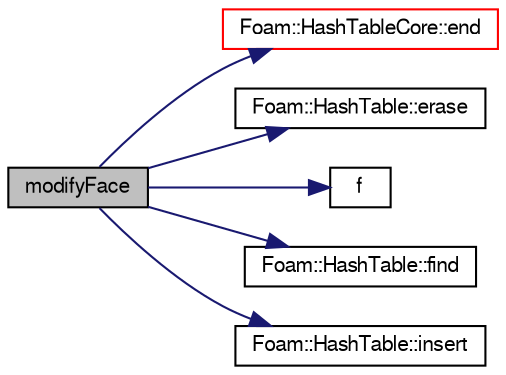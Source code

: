 digraph "modifyFace"
{
  bgcolor="transparent";
  edge [fontname="FreeSans",fontsize="10",labelfontname="FreeSans",labelfontsize="10"];
  node [fontname="FreeSans",fontsize="10",shape=record];
  rankdir="LR";
  Node2180 [label="modifyFace",height=0.2,width=0.4,color="black", fillcolor="grey75", style="filled", fontcolor="black"];
  Node2180 -> Node2181 [color="midnightblue",fontsize="10",style="solid",fontname="FreeSans"];
  Node2181 [label="Foam::HashTableCore::end",height=0.2,width=0.4,color="red",URL="$a25706.html#a540580a296c0ff351686ceb4f27b6fe6",tooltip="iteratorEnd set to beyond the end of any HashTable "];
  Node2180 -> Node2189 [color="midnightblue",fontsize="10",style="solid",fontname="FreeSans"];
  Node2189 [label="Foam::HashTable::erase",height=0.2,width=0.4,color="black",URL="$a25702.html#a12d8ea138d4886b42bc135cd082652c7",tooltip="Erase a hashedEntry specified by given iterator. "];
  Node2180 -> Node2190 [color="midnightblue",fontsize="10",style="solid",fontname="FreeSans"];
  Node2190 [label="f",height=0.2,width=0.4,color="black",URL="$a17900.html#a888be93833ac7a23170555c69c690288"];
  Node2180 -> Node2191 [color="midnightblue",fontsize="10",style="solid",fontname="FreeSans"];
  Node2191 [label="Foam::HashTable::find",height=0.2,width=0.4,color="black",URL="$a25702.html#a76b2c74ebd9f33fa9f76261b027ffc11",tooltip="Find and return an iterator set at the hashedEntry. "];
  Node2180 -> Node2192 [color="midnightblue",fontsize="10",style="solid",fontname="FreeSans"];
  Node2192 [label="Foam::HashTable::insert",height=0.2,width=0.4,color="black",URL="$a25702.html#a5eee1e0e199ad59b9cb3916cd42156e0",tooltip="Insert a new hashedEntry. "];
}

